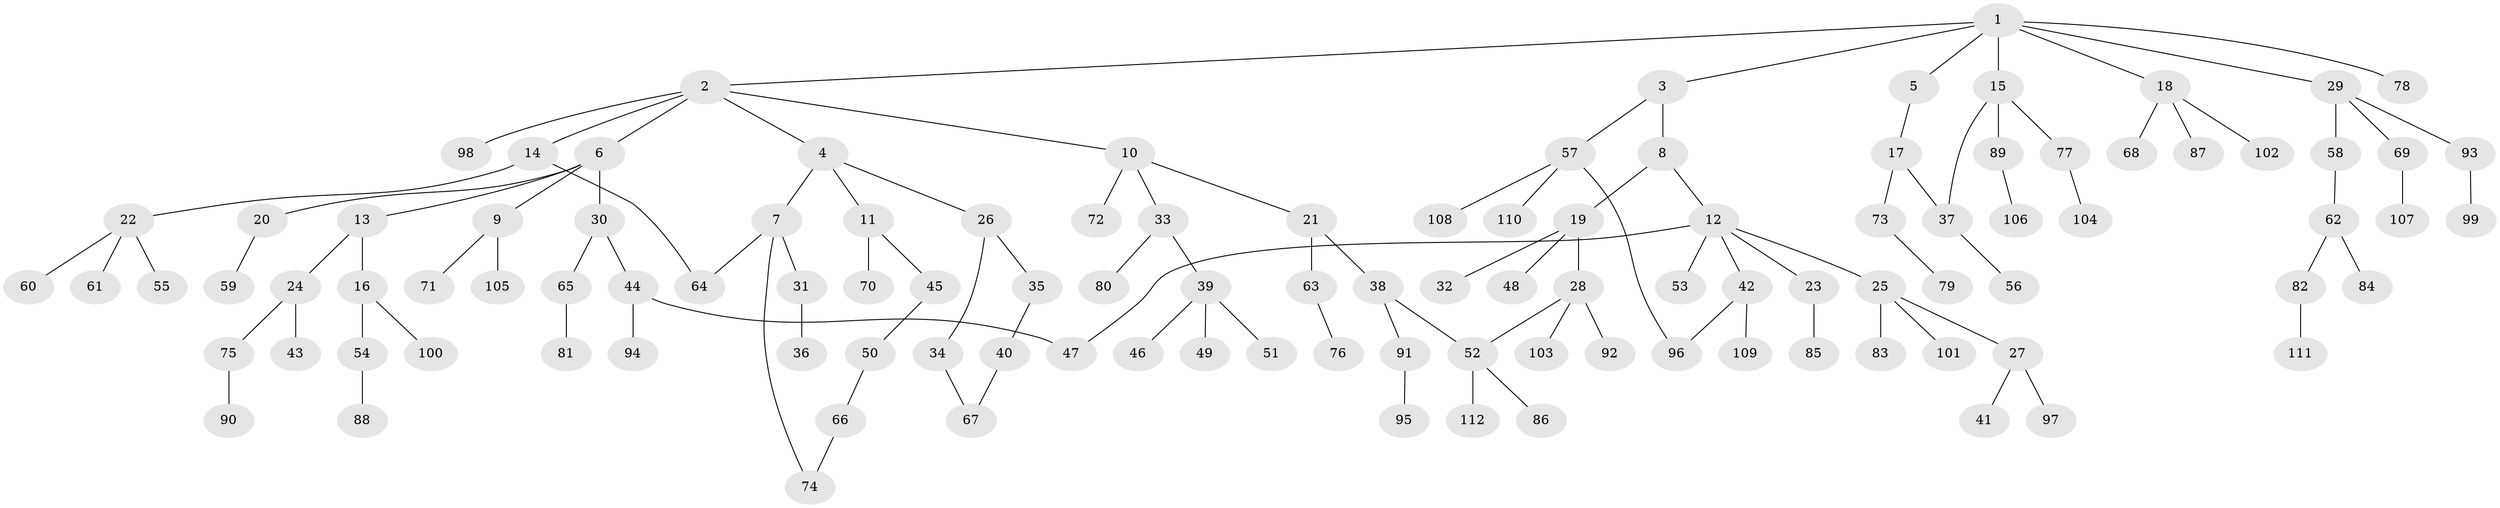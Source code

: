 // Generated by graph-tools (version 1.1) at 2025/00/03/09/25 03:00:57]
// undirected, 112 vertices, 118 edges
graph export_dot {
graph [start="1"]
  node [color=gray90,style=filled];
  1;
  2;
  3;
  4;
  5;
  6;
  7;
  8;
  9;
  10;
  11;
  12;
  13;
  14;
  15;
  16;
  17;
  18;
  19;
  20;
  21;
  22;
  23;
  24;
  25;
  26;
  27;
  28;
  29;
  30;
  31;
  32;
  33;
  34;
  35;
  36;
  37;
  38;
  39;
  40;
  41;
  42;
  43;
  44;
  45;
  46;
  47;
  48;
  49;
  50;
  51;
  52;
  53;
  54;
  55;
  56;
  57;
  58;
  59;
  60;
  61;
  62;
  63;
  64;
  65;
  66;
  67;
  68;
  69;
  70;
  71;
  72;
  73;
  74;
  75;
  76;
  77;
  78;
  79;
  80;
  81;
  82;
  83;
  84;
  85;
  86;
  87;
  88;
  89;
  90;
  91;
  92;
  93;
  94;
  95;
  96;
  97;
  98;
  99;
  100;
  101;
  102;
  103;
  104;
  105;
  106;
  107;
  108;
  109;
  110;
  111;
  112;
  1 -- 2;
  1 -- 3;
  1 -- 5;
  1 -- 15;
  1 -- 18;
  1 -- 29;
  1 -- 78;
  2 -- 4;
  2 -- 6;
  2 -- 10;
  2 -- 14;
  2 -- 98;
  3 -- 8;
  3 -- 57;
  4 -- 7;
  4 -- 11;
  4 -- 26;
  5 -- 17;
  6 -- 9;
  6 -- 13;
  6 -- 20;
  6 -- 30;
  7 -- 31;
  7 -- 64;
  7 -- 74;
  8 -- 12;
  8 -- 19;
  9 -- 71;
  9 -- 105;
  10 -- 21;
  10 -- 33;
  10 -- 72;
  11 -- 45;
  11 -- 70;
  12 -- 23;
  12 -- 25;
  12 -- 42;
  12 -- 47;
  12 -- 53;
  13 -- 16;
  13 -- 24;
  14 -- 22;
  14 -- 64;
  15 -- 77;
  15 -- 89;
  15 -- 37;
  16 -- 54;
  16 -- 100;
  17 -- 37;
  17 -- 73;
  18 -- 68;
  18 -- 87;
  18 -- 102;
  19 -- 28;
  19 -- 32;
  19 -- 48;
  20 -- 59;
  21 -- 38;
  21 -- 63;
  22 -- 55;
  22 -- 60;
  22 -- 61;
  23 -- 85;
  24 -- 43;
  24 -- 75;
  25 -- 27;
  25 -- 83;
  25 -- 101;
  26 -- 34;
  26 -- 35;
  27 -- 41;
  27 -- 97;
  28 -- 92;
  28 -- 103;
  28 -- 52;
  29 -- 58;
  29 -- 69;
  29 -- 93;
  30 -- 44;
  30 -- 65;
  31 -- 36;
  33 -- 39;
  33 -- 80;
  34 -- 67;
  35 -- 40;
  37 -- 56;
  38 -- 52;
  38 -- 91;
  39 -- 46;
  39 -- 49;
  39 -- 51;
  40 -- 67;
  42 -- 96;
  42 -- 109;
  44 -- 94;
  44 -- 47;
  45 -- 50;
  50 -- 66;
  52 -- 86;
  52 -- 112;
  54 -- 88;
  57 -- 108;
  57 -- 110;
  57 -- 96;
  58 -- 62;
  62 -- 82;
  62 -- 84;
  63 -- 76;
  65 -- 81;
  66 -- 74;
  69 -- 107;
  73 -- 79;
  75 -- 90;
  77 -- 104;
  82 -- 111;
  89 -- 106;
  91 -- 95;
  93 -- 99;
}
